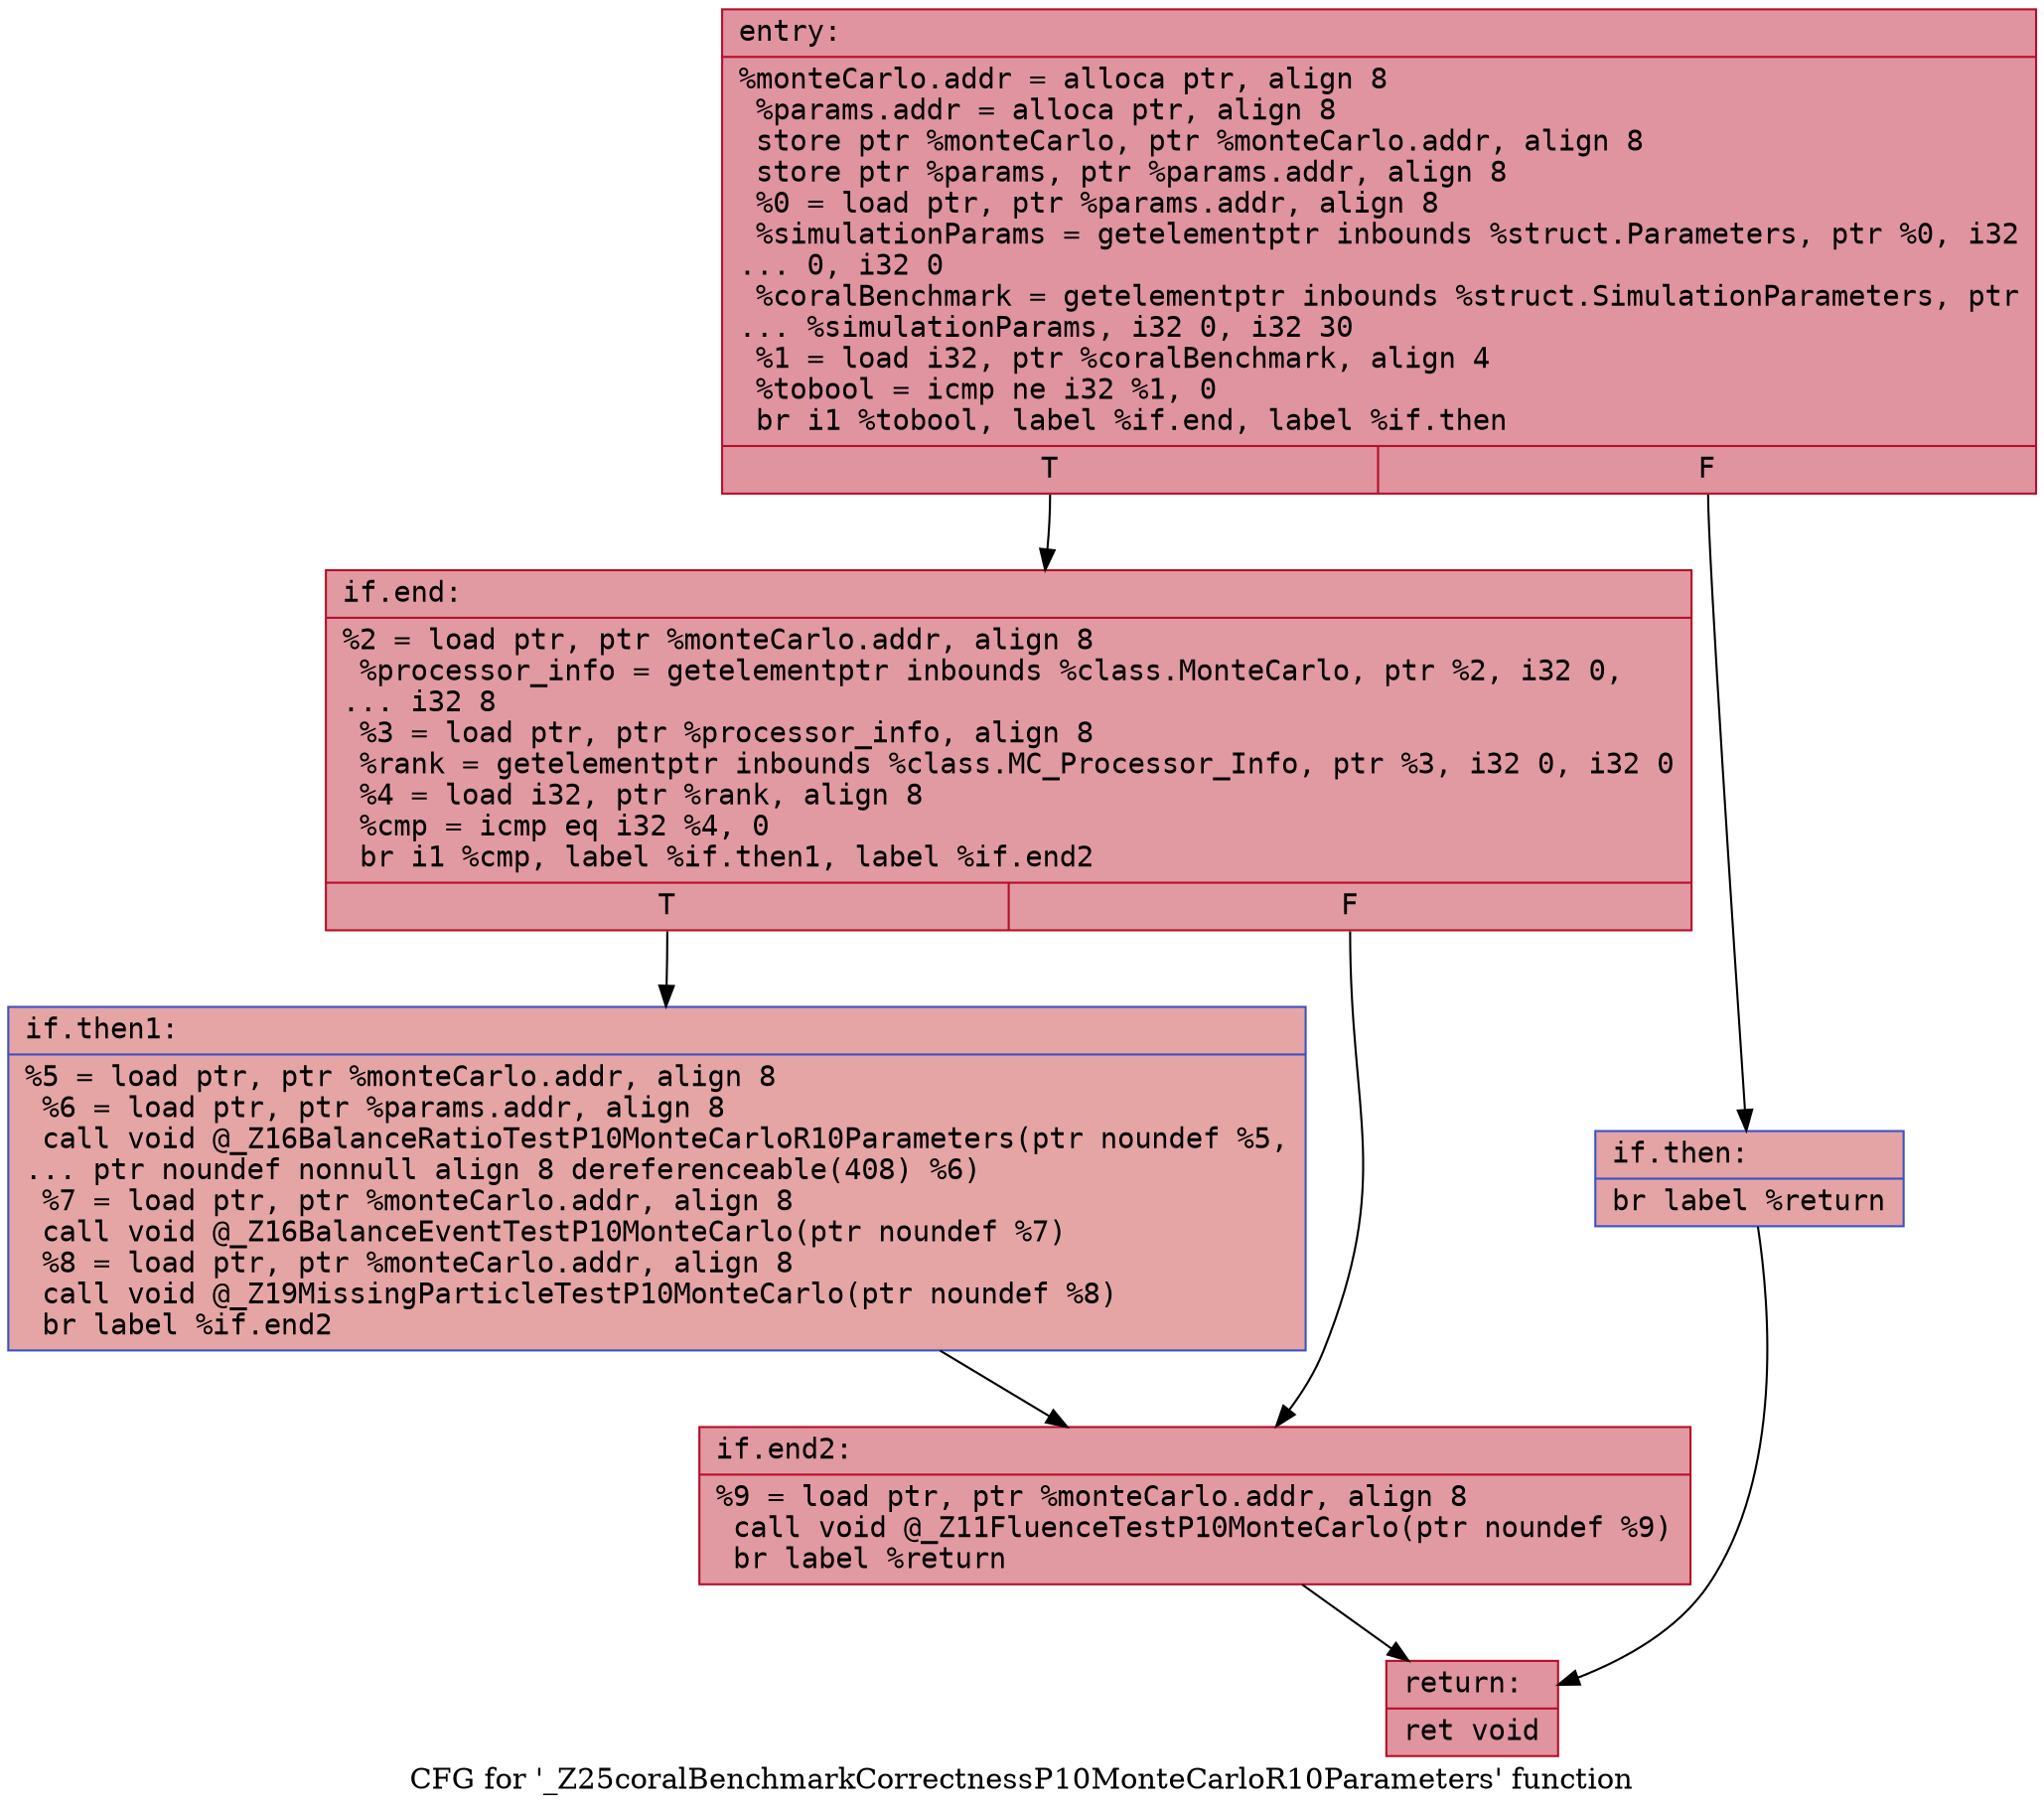 digraph "CFG for '_Z25coralBenchmarkCorrectnessP10MonteCarloR10Parameters' function" {
	label="CFG for '_Z25coralBenchmarkCorrectnessP10MonteCarloR10Parameters' function";

	Node0x55d9841a0f70 [shape=record,color="#b70d28ff", style=filled, fillcolor="#b70d2870" fontname="Courier",label="{entry:\l|  %monteCarlo.addr = alloca ptr, align 8\l  %params.addr = alloca ptr, align 8\l  store ptr %monteCarlo, ptr %monteCarlo.addr, align 8\l  store ptr %params, ptr %params.addr, align 8\l  %0 = load ptr, ptr %params.addr, align 8\l  %simulationParams = getelementptr inbounds %struct.Parameters, ptr %0, i32\l... 0, i32 0\l  %coralBenchmark = getelementptr inbounds %struct.SimulationParameters, ptr\l... %simulationParams, i32 0, i32 30\l  %1 = load i32, ptr %coralBenchmark, align 4\l  %tobool = icmp ne i32 %1, 0\l  br i1 %tobool, label %if.end, label %if.then\l|{<s0>T|<s1>F}}"];
	Node0x55d9841a0f70:s0 -> Node0x55d9841a25d0[tooltip="entry -> if.end\nProbability 62.50%" ];
	Node0x55d9841a0f70:s1 -> Node0x55d9841a2640[tooltip="entry -> if.then\nProbability 37.50%" ];
	Node0x55d9841a2640 [shape=record,color="#3d50c3ff", style=filled, fillcolor="#c32e3170" fontname="Courier",label="{if.then:\l|  br label %return\l}"];
	Node0x55d9841a2640 -> Node0x55d9841a2710[tooltip="if.then -> return\nProbability 100.00%" ];
	Node0x55d9841a25d0 [shape=record,color="#b70d28ff", style=filled, fillcolor="#bb1b2c70" fontname="Courier",label="{if.end:\l|  %2 = load ptr, ptr %monteCarlo.addr, align 8\l  %processor_info = getelementptr inbounds %class.MonteCarlo, ptr %2, i32 0,\l... i32 8\l  %3 = load ptr, ptr %processor_info, align 8\l  %rank = getelementptr inbounds %class.MC_Processor_Info, ptr %3, i32 0, i32 0\l  %4 = load i32, ptr %rank, align 8\l  %cmp = icmp eq i32 %4, 0\l  br i1 %cmp, label %if.then1, label %if.end2\l|{<s0>T|<s1>F}}"];
	Node0x55d9841a25d0:s0 -> Node0x55d9841a35a0[tooltip="if.end -> if.then1\nProbability 37.50%" ];
	Node0x55d9841a25d0:s1 -> Node0x55d9841a3620[tooltip="if.end -> if.end2\nProbability 62.50%" ];
	Node0x55d9841a35a0 [shape=record,color="#3d50c3ff", style=filled, fillcolor="#c5333470" fontname="Courier",label="{if.then1:\l|  %5 = load ptr, ptr %monteCarlo.addr, align 8\l  %6 = load ptr, ptr %params.addr, align 8\l  call void @_Z16BalanceRatioTestP10MonteCarloR10Parameters(ptr noundef %5,\l... ptr noundef nonnull align 8 dereferenceable(408) %6)\l  %7 = load ptr, ptr %monteCarlo.addr, align 8\l  call void @_Z16BalanceEventTestP10MonteCarlo(ptr noundef %7)\l  %8 = load ptr, ptr %monteCarlo.addr, align 8\l  call void @_Z19MissingParticleTestP10MonteCarlo(ptr noundef %8)\l  br label %if.end2\l}"];
	Node0x55d9841a35a0 -> Node0x55d9841a3620[tooltip="if.then1 -> if.end2\nProbability 100.00%" ];
	Node0x55d9841a3620 [shape=record,color="#b70d28ff", style=filled, fillcolor="#bb1b2c70" fontname="Courier",label="{if.end2:\l|  %9 = load ptr, ptr %monteCarlo.addr, align 8\l  call void @_Z11FluenceTestP10MonteCarlo(ptr noundef %9)\l  br label %return\l}"];
	Node0x55d9841a3620 -> Node0x55d9841a2710[tooltip="if.end2 -> return\nProbability 100.00%" ];
	Node0x55d9841a2710 [shape=record,color="#b70d28ff", style=filled, fillcolor="#b70d2870" fontname="Courier",label="{return:\l|  ret void\l}"];
}
